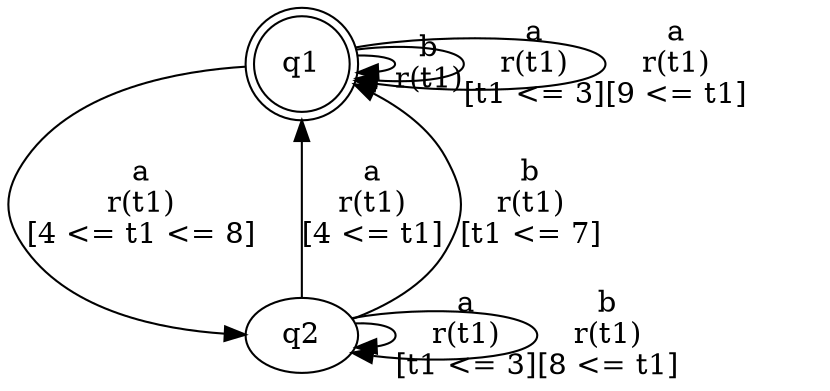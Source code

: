 digraph L {
	qq1[label=q1 shape=doublecircle]
	qq2[label=q2]
	qq1 -> qq1[label="b\nr(t1)\n"]
	qq1 -> qq1[label="a\nr(t1)\n[t1 <= 3]"]
	qq1 -> qq1[label="a\nr(t1)\n[9 <= t1]"]
	qq1 -> qq2[label="a\nr(t1)\n[4 <= t1 <= 8]"]
	qq2 -> qq2[label="a\nr(t1)\n[t1 <= 3]"]
	qq2 -> qq2[label="b\nr(t1)\n[8 <= t1]"]
	qq2 -> qq1[label="a\nr(t1)\n[4 <= t1]"]
	qq2 -> qq1[label="b\nr(t1)\n[t1 <= 7]"]
}
